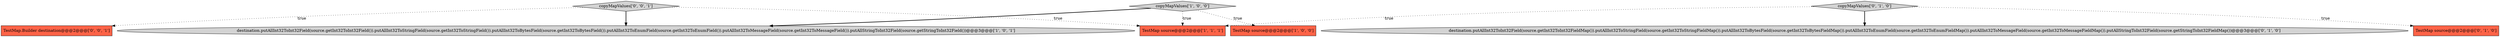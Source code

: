 digraph {
2 [style = filled, label = "copyMapValues['1', '0', '0']", fillcolor = lightgray, shape = diamond image = "AAA0AAABBB1BBB"];
6 [style = filled, label = "destination.putAllInt32ToInt32Field(source.getInt32ToInt32FieldMap()).putAllInt32ToStringField(source.getInt32ToStringFieldMap()).putAllInt32ToBytesField(source.getInt32ToBytesFieldMap()).putAllInt32ToEnumField(source.getInt32ToEnumFieldMap()).putAllInt32ToMessageField(source.getInt32ToMessageFieldMap()).putAllStringToInt32Field(source.getStringToInt32FieldMap())@@@3@@@['0', '1', '0']", fillcolor = lightgray, shape = ellipse image = "AAA0AAABBB2BBB"];
8 [style = filled, label = "copyMapValues['0', '0', '1']", fillcolor = lightgray, shape = diamond image = "AAA0AAABBB3BBB"];
3 [style = filled, label = "TestMap source@@@2@@@['1', '1', '1']", fillcolor = tomato, shape = box image = "AAA0AAABBB1BBB"];
5 [style = filled, label = "copyMapValues['0', '1', '0']", fillcolor = lightgray, shape = diamond image = "AAA0AAABBB2BBB"];
7 [style = filled, label = "TestMap.Builder destination@@@2@@@['0', '0', '1']", fillcolor = tomato, shape = box image = "AAA0AAABBB3BBB"];
1 [style = filled, label = "TestMap source@@@2@@@['1', '0', '0']", fillcolor = tomato, shape = box image = "AAA0AAABBB1BBB"];
4 [style = filled, label = "TestMap source@@@2@@@['0', '1', '0']", fillcolor = tomato, shape = box image = "AAA0AAABBB2BBB"];
0 [style = filled, label = "destination.putAllInt32ToInt32Field(source.getInt32ToInt32Field()).putAllInt32ToStringField(source.getInt32ToStringField()).putAllInt32ToBytesField(source.getInt32ToBytesField()).putAllInt32ToEnumField(source.getInt32ToEnumField()).putAllInt32ToMessageField(source.getInt32ToMessageField()).putAllStringToInt32Field(source.getStringToInt32Field())@@@3@@@['1', '0', '1']", fillcolor = lightgray, shape = ellipse image = "AAA0AAABBB1BBB"];
2->3 [style = dotted, label="true"];
8->0 [style = bold, label=""];
8->7 [style = dotted, label="true"];
2->0 [style = bold, label=""];
5->6 [style = bold, label=""];
5->3 [style = dotted, label="true"];
2->1 [style = dotted, label="true"];
8->3 [style = dotted, label="true"];
5->4 [style = dotted, label="true"];
}

